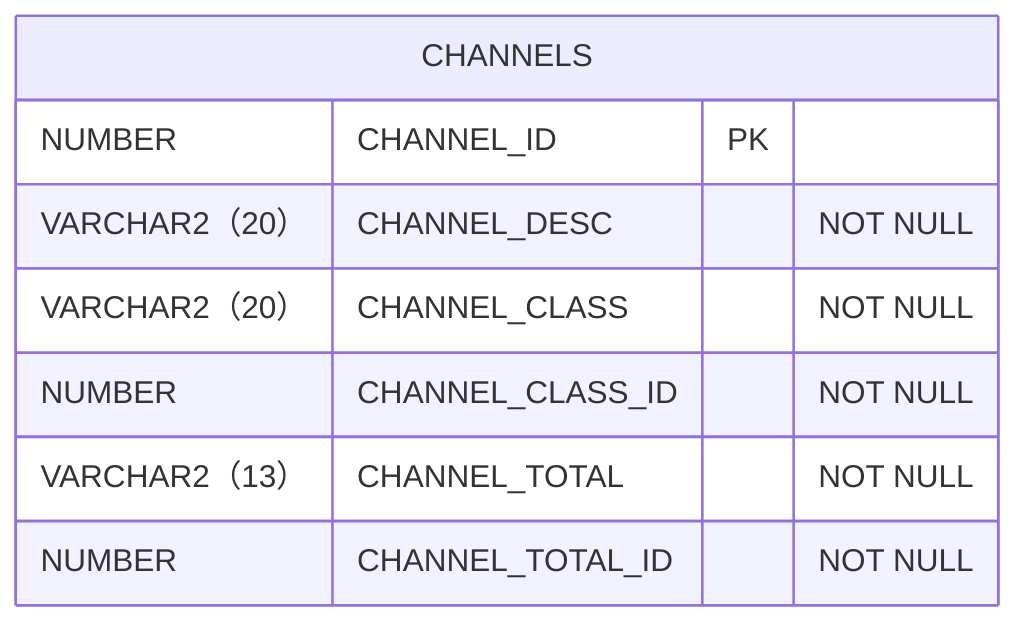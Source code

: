 erDiagram
    CHANNELS {
        NUMBER CHANNEL_ID PK
        VARCHAR2（20） CHANNEL_DESC "NOT NULL"
        VARCHAR2（20） CHANNEL_CLASS "NOT NULL"
        NUMBER CHANNEL_CLASS_ID "NOT NULL"
        VARCHAR2（13） CHANNEL_TOTAL "NOT NULL"
        NUMBER CHANNEL_TOTAL_ID "NOT NULL"
    }